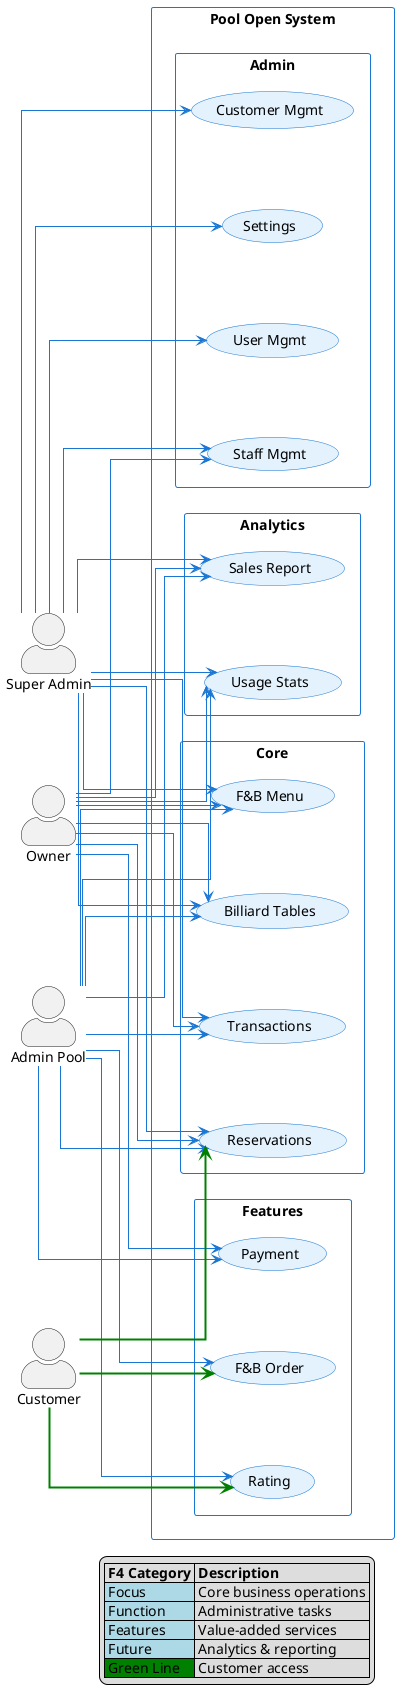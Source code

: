 @startuml Pool Open System Use Case Diagram (F4 Compact Vertical)

left to right direction

' Styling
skinparam actorStyle awesome
skinparam packageStyle rectangle
skinparam usecase {
    BackgroundColor #E3F2FD
    BorderColor #1976D2
    ArrowColor #1976D2
    ActorBorderColor #1976D2
    ActorBackgroundColor #E3F2FD
}

skinparam package {
    BackgroundColor White
    BorderColor #1976D2
}

' Layout
skinparam linetype ortho
skinparam nodesep 80
skinparam ranksep 100

' Actors
actor "Super Admin" as SA
actor "Owner" as OW
actor "Admin Pool" as AP
actor "Customer" as CU

' System Boundary
rectangle "Pool Open System" {
    ' FOCUS: Core Business Operations
    package "Core" {
        usecase "Billiard Tables" as UC1
        usecase "Transactions" as UC2
        usecase "Reservations" as UC3
        usecase "F&B Menu" as UC4
    }

    ' FUNCTION: Administrative Tasks
    package "Admin" {
        usecase "User Mgmt" as UC5
        usecase "Staff Mgmt" as UC6
        usecase "Customer Mgmt" as UC7
        usecase "Settings" as UC8
    }

    ' FEATURES: Value-Added Services
    package "Features" {
        usecase "Payment" as UC9
        usecase "F&B Order" as UC10
        usecase "Rating" as UC11
    }

    ' FUTURE: Analytics & Reporting
    package "Analytics" {
        usecase "Sales Report" as UC12
        usecase "Usage Stats" as UC13
    }
}

' Super Admin Relationships
SA --> UC1
SA --> UC2
SA --> UC3
SA --> UC4
SA --> UC5
SA --> UC6
SA --> UC7
SA --> UC8
SA --> UC12
SA --> UC13

' Owner Relationships
OW --> UC1
OW --> UC2
OW --> UC3
OW --> UC4
OW --> UC6
OW --> UC9
OW --> UC12
OW --> UC13

' Admin Pool Relationships
AP --> UC1
AP --> UC2
AP --> UC3
AP --> UC4
AP --> UC9
AP --> UC10
AP --> UC11
AP --> UC12
AP --> UC13

' Customer Relationships (with green lines)
CU -[#green,thickness=2]-> UC3
CU -[#green,thickness=2]-> UC10
CU -[#green,thickness=2]-> UC11

' Legend
legend right
    |= F4 Category |= Description |
    |<#LightBlue> Focus | Core business operations |
    |<#LightBlue> Function | Administrative tasks |
    |<#LightBlue> Features | Value-added services |
    |<#LightBlue> Future | Analytics & reporting |
    |<#green> Green Line | Customer access |
endlegend

@enduml